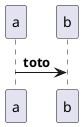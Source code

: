{
  "sha1": "km0mrraslmb5s421ascs5wszi5oe2gw",
  "insertion": {
    "when": "2024-06-03T18:59:33.146Z",
    "url": "http://forum.plantuml.net/9031/do-you-plan-for-conditional-code-in-macros?show=9167#a9167",
    "user": "plantuml@gmail.com"
  }
}
@startuml
'!preprocessorV2
!function bold($text)
!return "<b>"+$text+"</b>"
!endfunction

!$var1 = bold("toto")

a -> b : $var1
@enduml
